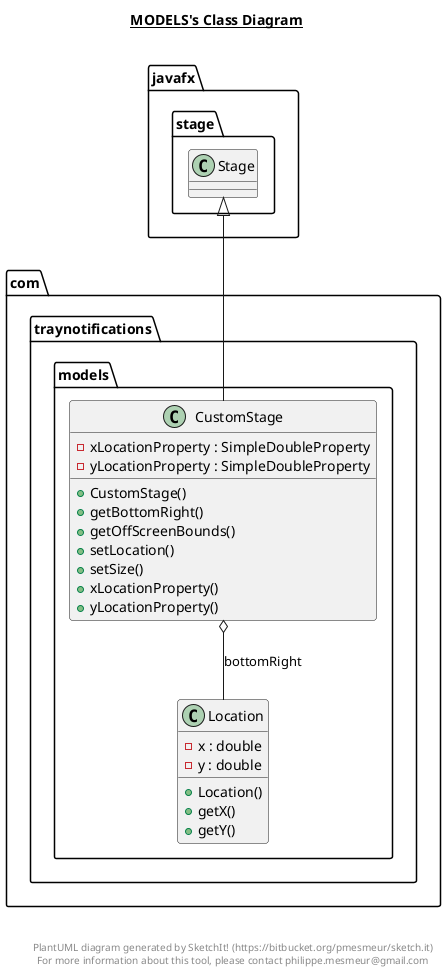 @startuml

title __MODELS's Class Diagram__\n

  namespace com.traynotifications.models {
    class com.traynotifications.models.CustomStage {
        - xLocationProperty : SimpleDoubleProperty
        - yLocationProperty : SimpleDoubleProperty
        + CustomStage()
        + getBottomRight()
        + getOffScreenBounds()
        + setLocation()
        + setSize()
        + xLocationProperty()
        + yLocationProperty()
    }
  }
  

  namespace com.traynotifications.models {
    class com.traynotifications.models.Location {
        - x : double
        - y : double
        + Location()
        + getX()
        + getY()
    }
  }
  

  com.traynotifications.models.CustomStage -up-|> javafx.stage.Stage
  com.traynotifications.models.CustomStage o-- com.traynotifications.models.Location : bottomRight


right footer


PlantUML diagram generated by SketchIt! (https://bitbucket.org/pmesmeur/sketch.it)
For more information about this tool, please contact philippe.mesmeur@gmail.com
endfooter

@enduml
